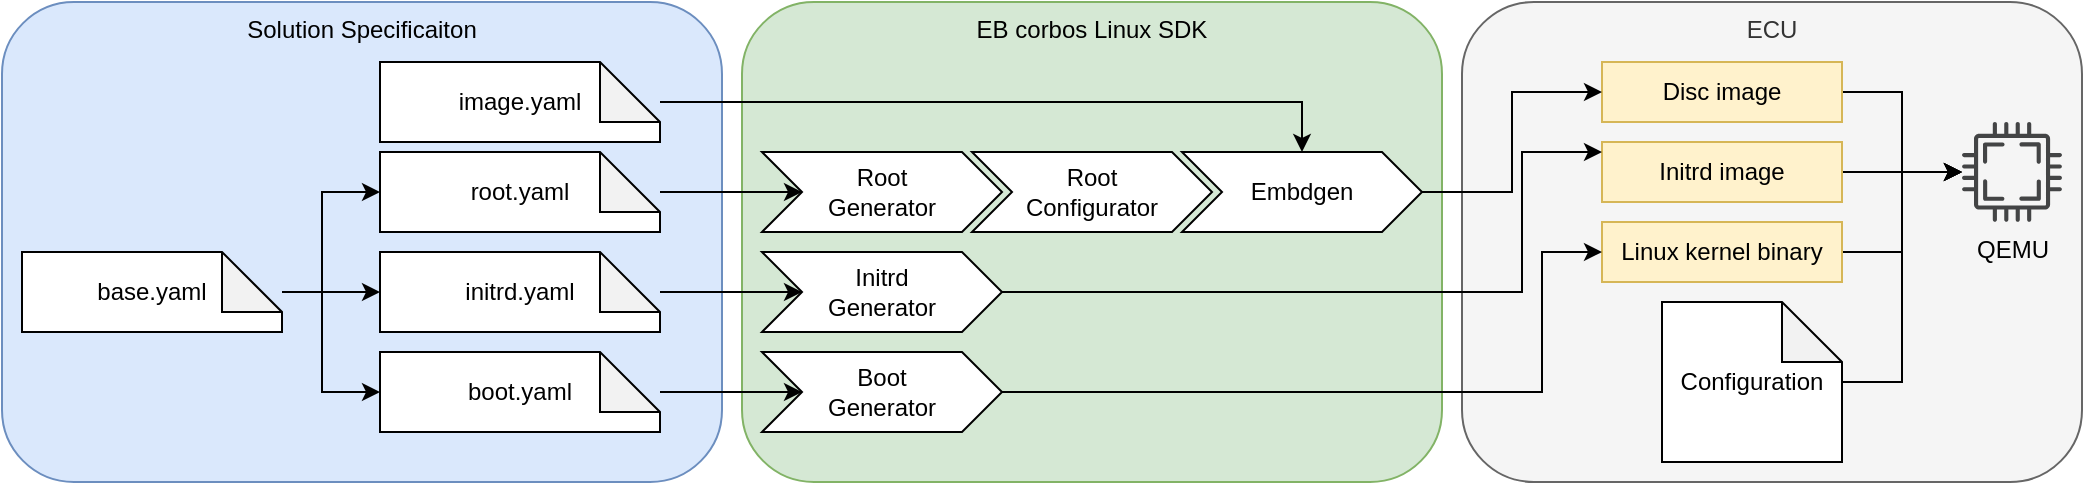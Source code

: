 <mxfile scale="3" border="0">
    <diagram name="Seite-1" id="ZTC0_lInbutHdY-bG-qJ">
        <mxGraphModel dx="1989" dy="607" grid="1" gridSize="10" guides="1" tooltips="1" connect="1" arrows="1" fold="1" page="1" pageScale="1" pageWidth="827" pageHeight="1169" background="#FFFFFF" math="0" shadow="0">
            <root>
                <mxCell id="0"/>
                <mxCell id="1" parent="0"/>
                <mxCell id="e_v2jsDcTEc7rGm0hO8q-51" value="ECU" style="rounded=1;whiteSpace=wrap;html=1;verticalAlign=top;fillColor=#f5f5f5;fontColor=#333333;strokeColor=#666666;" parent="1" vertex="1">
                    <mxGeometry x="720" y="490" width="310" height="240" as="geometry"/>
                </mxCell>
                <mxCell id="e_v2jsDcTEc7rGm0hO8q-34" value="EB corbos Linux SDK" style="rounded=1;whiteSpace=wrap;html=1;fillColor=#d5e8d4;strokeColor=#82b366;verticalAlign=top;" parent="1" vertex="1">
                    <mxGeometry x="360" y="490" width="350" height="240" as="geometry"/>
                </mxCell>
                <mxCell id="e_v2jsDcTEc7rGm0hO8q-33" value="Solution Specificaiton" style="rounded=1;whiteSpace=wrap;html=1;verticalAlign=top;fillColor=#dae8fc;strokeColor=#6c8ebf;" parent="1" vertex="1">
                    <mxGeometry x="-10" y="490" width="360" height="240" as="geometry"/>
                </mxCell>
                <mxCell id="e_v2jsDcTEc7rGm0hO8q-14" value="QEMU" style="sketch=0;pointerEvents=1;shadow=0;dashed=0;html=1;strokeColor=none;fillColor=#434445;aspect=fixed;labelPosition=center;verticalLabelPosition=bottom;verticalAlign=top;align=center;outlineConnect=0;shape=mxgraph.vvd.cpu;" parent="1" vertex="1">
                    <mxGeometry x="970" y="550" width="50" height="50" as="geometry"/>
                </mxCell>
                <mxCell id="e_v2jsDcTEc7rGm0hO8q-15" style="edgeStyle=orthogonalEdgeStyle;rounded=0;orthogonalLoop=1;jettySize=auto;html=1;" parent="1" source="e_v2jsDcTEc7rGm0hO8q-16" target="e_v2jsDcTEc7rGm0hO8q-14" edge="1">
                    <mxGeometry relative="1" as="geometry"/>
                </mxCell>
                <mxCell id="e_v2jsDcTEc7rGm0hO8q-16" value="Disc image" style="rounded=0;whiteSpace=wrap;html=1;fillColor=#fff2cc;strokeColor=#d6b656;" parent="1" vertex="1">
                    <mxGeometry x="790" y="520" width="120" height="30" as="geometry"/>
                </mxCell>
                <mxCell id="e_v2jsDcTEc7rGm0hO8q-17" style="edgeStyle=orthogonalEdgeStyle;rounded=0;orthogonalLoop=1;jettySize=auto;html=1;" parent="1" source="e_v2jsDcTEc7rGm0hO8q-18" target="e_v2jsDcTEc7rGm0hO8q-14" edge="1">
                    <mxGeometry relative="1" as="geometry"/>
                </mxCell>
                <mxCell id="e_v2jsDcTEc7rGm0hO8q-18" value="Linux kernel binary" style="rounded=0;whiteSpace=wrap;html=1;fillColor=#fff2cc;strokeColor=#d6b656;" parent="1" vertex="1">
                    <mxGeometry x="790" y="600" width="120" height="30" as="geometry"/>
                </mxCell>
                <mxCell id="e_v2jsDcTEc7rGm0hO8q-19" style="edgeStyle=orthogonalEdgeStyle;rounded=0;orthogonalLoop=1;jettySize=auto;html=1;" parent="1" source="e_v2jsDcTEc7rGm0hO8q-20" target="e_v2jsDcTEc7rGm0hO8q-14" edge="1">
                    <mxGeometry relative="1" as="geometry"/>
                </mxCell>
                <mxCell id="e_v2jsDcTEc7rGm0hO8q-20" value="Initrd image" style="rounded=0;whiteSpace=wrap;html=1;fillColor=#fff2cc;strokeColor=#d6b656;" parent="1" vertex="1">
                    <mxGeometry x="790" y="560" width="120" height="30" as="geometry"/>
                </mxCell>
                <mxCell id="e_v2jsDcTEc7rGm0hO8q-21" style="edgeStyle=orthogonalEdgeStyle;rounded=0;orthogonalLoop=1;jettySize=auto;html=1;" parent="1" source="e_v2jsDcTEc7rGm0hO8q-22" target="e_v2jsDcTEc7rGm0hO8q-14" edge="1">
                    <mxGeometry relative="1" as="geometry">
                        <Array as="points">
                            <mxPoint x="940" y="680"/>
                            <mxPoint x="940" y="575"/>
                        </Array>
                    </mxGeometry>
                </mxCell>
                <mxCell id="e_v2jsDcTEc7rGm0hO8q-22" value="Configuration" style="shape=note;whiteSpace=wrap;html=1;backgroundOutline=1;darkOpacity=0.05;" parent="1" vertex="1">
                    <mxGeometry x="820" y="640" width="90" height="80" as="geometry"/>
                </mxCell>
                <mxCell id="e_v2jsDcTEc7rGm0hO8q-48" style="edgeStyle=orthogonalEdgeStyle;rounded=0;orthogonalLoop=1;jettySize=auto;html=1;entryX=0;entryY=0.5;entryDx=0;entryDy=0;" parent="1" source="e_v2jsDcTEc7rGm0hO8q-23" target="e_v2jsDcTEc7rGm0hO8q-47" edge="1">
                    <mxGeometry relative="1" as="geometry"/>
                </mxCell>
                <mxCell id="e_v2jsDcTEc7rGm0hO8q-23" value="boot.yaml" style="shape=note;whiteSpace=wrap;html=1;backgroundOutline=1;darkOpacity=0.05;" parent="1" vertex="1">
                    <mxGeometry x="179" y="665" width="140" height="40" as="geometry"/>
                </mxCell>
                <mxCell id="e_v2jsDcTEc7rGm0hO8q-30" style="edgeStyle=orthogonalEdgeStyle;rounded=0;orthogonalLoop=1;jettySize=auto;html=1;" parent="1" source="e_v2jsDcTEc7rGm0hO8q-24" target="e_v2jsDcTEc7rGm0hO8q-27" edge="1">
                    <mxGeometry relative="1" as="geometry">
                        <Array as="points">
                            <mxPoint x="150" y="635"/>
                            <mxPoint x="150" y="585"/>
                        </Array>
                    </mxGeometry>
                </mxCell>
                <mxCell id="e_v2jsDcTEc7rGm0hO8q-31" style="edgeStyle=orthogonalEdgeStyle;rounded=0;orthogonalLoop=1;jettySize=auto;html=1;" parent="1" source="e_v2jsDcTEc7rGm0hO8q-24" target="e_v2jsDcTEc7rGm0hO8q-25" edge="1">
                    <mxGeometry relative="1" as="geometry"/>
                </mxCell>
                <mxCell id="e_v2jsDcTEc7rGm0hO8q-25" value="initrd.yaml" style="shape=note;whiteSpace=wrap;html=1;backgroundOutline=1;darkOpacity=0.05;" parent="1" vertex="1">
                    <mxGeometry x="179" y="615" width="140" height="40" as="geometry"/>
                </mxCell>
                <mxCell id="e_v2jsDcTEc7rGm0hO8q-24" value="base.yaml" style="shape=note;whiteSpace=wrap;html=1;backgroundOutline=1;darkOpacity=0.05;align=center;" parent="1" vertex="1">
                    <mxGeometry y="615" width="130" height="40" as="geometry"/>
                </mxCell>
                <mxCell id="e_v2jsDcTEc7rGm0hO8q-45" style="edgeStyle=orthogonalEdgeStyle;rounded=0;orthogonalLoop=1;jettySize=auto;html=1;" parent="1" source="e_v2jsDcTEc7rGm0hO8q-25" target="e_v2jsDcTEc7rGm0hO8q-44" edge="1">
                    <mxGeometry relative="1" as="geometry"/>
                </mxCell>
                <mxCell id="e_v2jsDcTEc7rGm0hO8q-42" style="edgeStyle=orthogonalEdgeStyle;rounded=0;orthogonalLoop=1;jettySize=auto;html=1;entryX=0.5;entryY=0;entryDx=0;entryDy=0;" parent="1" source="e_v2jsDcTEc7rGm0hO8q-26" target="e_v2jsDcTEc7rGm0hO8q-37" edge="1">
                    <mxGeometry relative="1" as="geometry"/>
                </mxCell>
                <mxCell id="e_v2jsDcTEc7rGm0hO8q-26" value="image.yaml" style="shape=note;whiteSpace=wrap;html=1;backgroundOutline=1;darkOpacity=0.05;" parent="1" vertex="1">
                    <mxGeometry x="179" y="520" width="140" height="40" as="geometry"/>
                </mxCell>
                <mxCell id="e_v2jsDcTEc7rGm0hO8q-41" style="edgeStyle=orthogonalEdgeStyle;rounded=0;orthogonalLoop=1;jettySize=auto;html=1;entryX=0;entryY=0.5;entryDx=0;entryDy=0;" parent="1" source="e_v2jsDcTEc7rGm0hO8q-27" target="e_v2jsDcTEc7rGm0hO8q-35" edge="1">
                    <mxGeometry relative="1" as="geometry"/>
                </mxCell>
                <mxCell id="e_v2jsDcTEc7rGm0hO8q-27" value="root.yaml" style="shape=note;whiteSpace=wrap;html=1;backgroundOutline=1;darkOpacity=0.05;" parent="1" vertex="1">
                    <mxGeometry x="179" y="565" width="140" height="40" as="geometry"/>
                </mxCell>
                <mxCell id="e_v2jsDcTEc7rGm0hO8q-32" style="edgeStyle=orthogonalEdgeStyle;rounded=0;orthogonalLoop=1;jettySize=auto;html=1;entryX=0;entryY=0.5;entryDx=0;entryDy=0;entryPerimeter=0;" parent="1" source="e_v2jsDcTEc7rGm0hO8q-24" target="e_v2jsDcTEc7rGm0hO8q-23" edge="1">
                    <mxGeometry relative="1" as="geometry">
                        <Array as="points">
                            <mxPoint x="150" y="635"/>
                            <mxPoint x="150" y="685"/>
                        </Array>
                    </mxGeometry>
                </mxCell>
                <mxCell id="e_v2jsDcTEc7rGm0hO8q-35" value="Root&lt;div&gt;Generator&lt;/div&gt;" style="shape=step;perimeter=stepPerimeter;whiteSpace=wrap;html=1;fixedSize=1;" parent="1" vertex="1">
                    <mxGeometry x="370" y="565" width="120" height="40" as="geometry"/>
                </mxCell>
                <mxCell id="e_v2jsDcTEc7rGm0hO8q-36" value="Root&lt;div&gt;Configurator&lt;/div&gt;" style="shape=step;perimeter=stepPerimeter;whiteSpace=wrap;html=1;fixedSize=1;" parent="1" vertex="1">
                    <mxGeometry x="475" y="565" width="120" height="40" as="geometry"/>
                </mxCell>
                <mxCell id="e_v2jsDcTEc7rGm0hO8q-43" style="edgeStyle=orthogonalEdgeStyle;rounded=0;orthogonalLoop=1;jettySize=auto;html=1;entryX=0;entryY=0.5;entryDx=0;entryDy=0;" parent="1" source="e_v2jsDcTEc7rGm0hO8q-37" target="e_v2jsDcTEc7rGm0hO8q-16" edge="1">
                    <mxGeometry relative="1" as="geometry"/>
                </mxCell>
                <mxCell id="e_v2jsDcTEc7rGm0hO8q-37" value="Embdgen" style="shape=step;perimeter=stepPerimeter;whiteSpace=wrap;html=1;fixedSize=1;" parent="1" vertex="1">
                    <mxGeometry x="580" y="565" width="120" height="40" as="geometry"/>
                </mxCell>
                <mxCell id="e_v2jsDcTEc7rGm0hO8q-46" style="edgeStyle=orthogonalEdgeStyle;rounded=0;orthogonalLoop=1;jettySize=auto;html=1;" parent="1" source="e_v2jsDcTEc7rGm0hO8q-44" target="e_v2jsDcTEc7rGm0hO8q-20" edge="1">
                    <mxGeometry relative="1" as="geometry">
                        <Array as="points">
                            <mxPoint x="750" y="635"/>
                            <mxPoint x="750" y="565"/>
                        </Array>
                    </mxGeometry>
                </mxCell>
                <mxCell id="e_v2jsDcTEc7rGm0hO8q-44" value="Initrd&lt;br&gt;Generator" style="shape=step;perimeter=stepPerimeter;whiteSpace=wrap;html=1;fixedSize=1;" parent="1" vertex="1">
                    <mxGeometry x="370" y="615" width="120" height="40" as="geometry"/>
                </mxCell>
                <mxCell id="e_v2jsDcTEc7rGm0hO8q-49" style="edgeStyle=orthogonalEdgeStyle;rounded=0;orthogonalLoop=1;jettySize=auto;html=1;entryX=0;entryY=0.5;entryDx=0;entryDy=0;" parent="1" source="e_v2jsDcTEc7rGm0hO8q-47" target="e_v2jsDcTEc7rGm0hO8q-18" edge="1">
                    <mxGeometry relative="1" as="geometry">
                        <Array as="points">
                            <mxPoint x="760" y="685"/>
                            <mxPoint x="760" y="615"/>
                        </Array>
                    </mxGeometry>
                </mxCell>
                <mxCell id="e_v2jsDcTEc7rGm0hO8q-47" value="Boot&lt;br&gt;Generator" style="shape=step;perimeter=stepPerimeter;whiteSpace=wrap;html=1;fixedSize=1;" parent="1" vertex="1">
                    <mxGeometry x="370" y="665" width="120" height="40" as="geometry"/>
                </mxCell>
            </root>
        </mxGraphModel>
    </diagram>
</mxfile>
